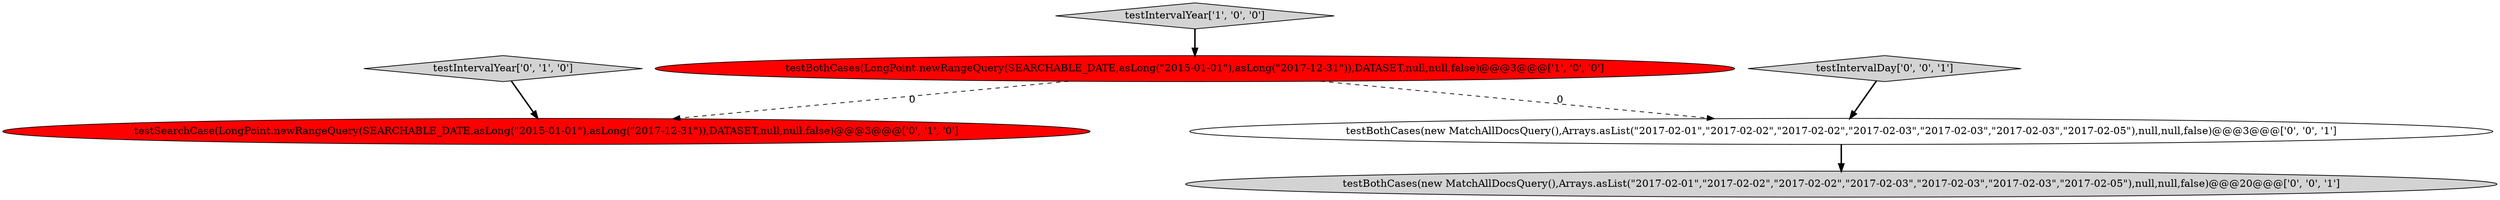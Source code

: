 digraph {
0 [style = filled, label = "testBothCases(LongPoint.newRangeQuery(SEARCHABLE_DATE,asLong(\"2015-01-01\"),asLong(\"2017-12-31\")),DATASET,null,null,false)@@@3@@@['1', '0', '0']", fillcolor = red, shape = ellipse image = "AAA1AAABBB1BBB"];
3 [style = filled, label = "testIntervalYear['0', '1', '0']", fillcolor = lightgray, shape = diamond image = "AAA0AAABBB2BBB"];
6 [style = filled, label = "testIntervalDay['0', '0', '1']", fillcolor = lightgray, shape = diamond image = "AAA0AAABBB3BBB"];
2 [style = filled, label = "testSearchCase(LongPoint.newRangeQuery(SEARCHABLE_DATE,asLong(\"2015-01-01\"),asLong(\"2017-12-31\")),DATASET,null,null,false)@@@3@@@['0', '1', '0']", fillcolor = red, shape = ellipse image = "AAA1AAABBB2BBB"];
5 [style = filled, label = "testBothCases(new MatchAllDocsQuery(),Arrays.asList(\"2017-02-01\",\"2017-02-02\",\"2017-02-02\",\"2017-02-03\",\"2017-02-03\",\"2017-02-03\",\"2017-02-05\"),null,null,false)@@@3@@@['0', '0', '1']", fillcolor = white, shape = ellipse image = "AAA0AAABBB3BBB"];
1 [style = filled, label = "testIntervalYear['1', '0', '0']", fillcolor = lightgray, shape = diamond image = "AAA0AAABBB1BBB"];
4 [style = filled, label = "testBothCases(new MatchAllDocsQuery(),Arrays.asList(\"2017-02-01\",\"2017-02-02\",\"2017-02-02\",\"2017-02-03\",\"2017-02-03\",\"2017-02-03\",\"2017-02-05\"),null,null,false)@@@20@@@['0', '0', '1']", fillcolor = lightgray, shape = ellipse image = "AAA0AAABBB3BBB"];
6->5 [style = bold, label=""];
0->2 [style = dashed, label="0"];
1->0 [style = bold, label=""];
3->2 [style = bold, label=""];
0->5 [style = dashed, label="0"];
5->4 [style = bold, label=""];
}
